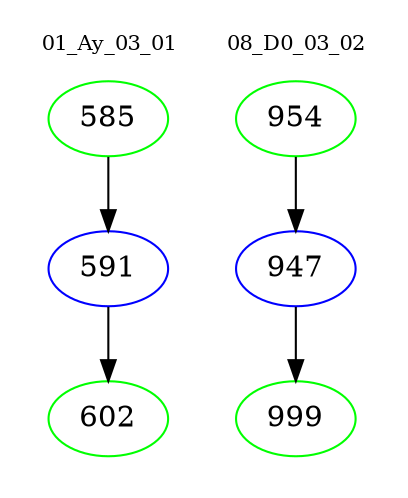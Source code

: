digraph{
subgraph cluster_0 {
color = white
label = "01_Ay_03_01";
fontsize=10;
T0_585 [label="585", color="green"]
T0_585 -> T0_591 [color="black"]
T0_591 [label="591", color="blue"]
T0_591 -> T0_602 [color="black"]
T0_602 [label="602", color="green"]
}
subgraph cluster_1 {
color = white
label = "08_D0_03_02";
fontsize=10;
T1_954 [label="954", color="green"]
T1_954 -> T1_947 [color="black"]
T1_947 [label="947", color="blue"]
T1_947 -> T1_999 [color="black"]
T1_999 [label="999", color="green"]
}
}
